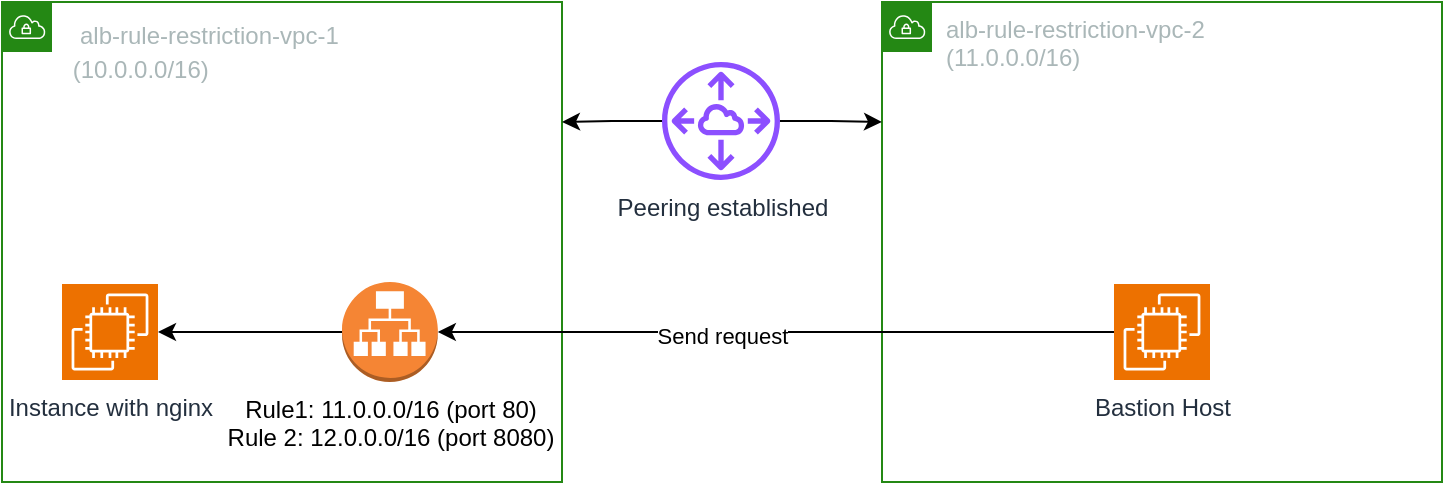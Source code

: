 <mxfile version="21.7.4" type="device">
  <diagram name="Page-1" id="dWqWt7GZoictayHN5xkV">
    <mxGraphModel dx="1047" dy="797" grid="1" gridSize="10" guides="1" tooltips="1" connect="1" arrows="1" fold="1" page="1" pageScale="1" pageWidth="1169" pageHeight="827" math="0" shadow="0">
      <root>
        <mxCell id="0" />
        <mxCell id="1" parent="0" />
        <mxCell id="eAJhPJWCYxwFFsCCJHNh-1" value="&lt;span&gt;&lt;/span&gt;&lt;span&gt;&lt;/span&gt;&lt;table aria-labelledby=&quot;heading65-1700454550009-3639&quot; aria-rowcount=&quot;-1&quot; role=&quot;table&quot; class=&quot;awsui_table_wih1l_51dxw_144 awsui_table-layout-fixed_wih1l_51dxw_150&quot;&gt;&lt;tbody&gt;&lt;tr data-selection-item=&quot;item&quot; class=&quot;awsui_row_wih1l_51dxw_301 awsui_row-selected_wih1l_51dxw_302&quot;&gt;&lt;td class=&quot;awsui_selection-control_wih1l_51dxw_221 awsui_body-cell_c6tup_t94xq_93 awsui_body-cell-last-row_c6tup_t94xq_148 awsui_body-cell-selected_c6tup_t94xq_148 awsui_has-selection_c6tup_t94xq_139&quot;&gt;&lt;br&gt;&lt;/td&gt;&lt;td class=&quot;awsui_body-cell_c6tup_t94xq_93 awsui_body-cell-last-row_c6tup_t94xq_148 awsui_body-cell-selected_c6tup_t94xq_148&quot;&gt;&lt;span style=&quot;display: flex;&quot;&gt;&lt;span style=&quot;overflow: hidden; text-overflow: ellipsis;&quot; class=&quot;&quot; tabindex=&quot;0&quot;&gt;alb-rule-restriction-vpc-1&lt;/span&gt;&lt;/span&gt;&lt;/td&gt;&lt;/tr&gt;&lt;/tbody&gt;&lt;/table&gt;&amp;nbsp;(10.0.0.0/16)" style="points=[[0,0],[0.25,0],[0.5,0],[0.75,0],[1,0],[1,0.25],[1,0.5],[1,0.75],[1,1],[0.75,1],[0.5,1],[0.25,1],[0,1],[0,0.75],[0,0.5],[0,0.25]];outlineConnect=0;gradientColor=none;html=1;whiteSpace=wrap;fontSize=12;fontStyle=0;container=1;pointerEvents=0;collapsible=0;recursiveResize=0;shape=mxgraph.aws4.group;grIcon=mxgraph.aws4.group_vpc;strokeColor=#248814;fillColor=none;verticalAlign=top;align=left;spacingLeft=30;fontColor=#AAB7B8;dashed=0;" vertex="1" parent="1">
          <mxGeometry x="120" y="240" width="280" height="240" as="geometry" />
        </mxCell>
        <mxCell id="eAJhPJWCYxwFFsCCJHNh-8" style="edgeStyle=orthogonalEdgeStyle;rounded=0;orthogonalLoop=1;jettySize=auto;html=1;" edge="1" parent="eAJhPJWCYxwFFsCCJHNh-1" source="eAJhPJWCYxwFFsCCJHNh-6" target="eAJhPJWCYxwFFsCCJHNh-7">
          <mxGeometry relative="1" as="geometry" />
        </mxCell>
        <mxCell id="eAJhPJWCYxwFFsCCJHNh-6" value="&lt;div&gt;Rule1: 11.0.0.0/16 (port 80)&lt;/div&gt;&lt;div&gt;Rule 2: 12.0.0.0/16 (port 8080)&lt;br&gt;&lt;/div&gt;" style="outlineConnect=0;dashed=0;verticalLabelPosition=bottom;verticalAlign=top;align=center;html=1;shape=mxgraph.aws3.application_load_balancer;fillColor=#F58534;gradientColor=none;" vertex="1" parent="eAJhPJWCYxwFFsCCJHNh-1">
          <mxGeometry x="170" y="140" width="47.92" height="50" as="geometry" />
        </mxCell>
        <mxCell id="eAJhPJWCYxwFFsCCJHNh-7" value="Instance with nginx" style="sketch=0;points=[[0,0,0],[0.25,0,0],[0.5,0,0],[0.75,0,0],[1,0,0],[0,1,0],[0.25,1,0],[0.5,1,0],[0.75,1,0],[1,1,0],[0,0.25,0],[0,0.5,0],[0,0.75,0],[1,0.25,0],[1,0.5,0],[1,0.75,0]];outlineConnect=0;fontColor=#232F3E;fillColor=#ED7100;strokeColor=#ffffff;dashed=0;verticalLabelPosition=bottom;verticalAlign=top;align=center;html=1;fontSize=12;fontStyle=0;aspect=fixed;shape=mxgraph.aws4.resourceIcon;resIcon=mxgraph.aws4.ec2;" vertex="1" parent="eAJhPJWCYxwFFsCCJHNh-1">
          <mxGeometry x="30" y="141" width="48" height="48" as="geometry" />
        </mxCell>
        <mxCell id="eAJhPJWCYxwFFsCCJHNh-2" value="&lt;div&gt;alb-rule-restriction-vpc-2&lt;/div&gt;&lt;div&gt;(11.0.0.0/16)&lt;/div&gt;" style="points=[[0,0],[0.25,0],[0.5,0],[0.75,0],[1,0],[1,0.25],[1,0.5],[1,0.75],[1,1],[0.75,1],[0.5,1],[0.25,1],[0,1],[0,0.75],[0,0.5],[0,0.25]];outlineConnect=0;gradientColor=none;html=1;whiteSpace=wrap;fontSize=12;fontStyle=0;container=1;pointerEvents=0;collapsible=0;recursiveResize=0;shape=mxgraph.aws4.group;grIcon=mxgraph.aws4.group_vpc;strokeColor=#248814;fillColor=none;verticalAlign=top;align=left;spacingLeft=30;fontColor=#AAB7B8;dashed=0;" vertex="1" parent="1">
          <mxGeometry x="560" y="240" width="280" height="240" as="geometry" />
        </mxCell>
        <mxCell id="eAJhPJWCYxwFFsCCJHNh-9" value="Bastion Host" style="sketch=0;points=[[0,0,0],[0.25,0,0],[0.5,0,0],[0.75,0,0],[1,0,0],[0,1,0],[0.25,1,0],[0.5,1,0],[0.75,1,0],[1,1,0],[0,0.25,0],[0,0.5,0],[0,0.75,0],[1,0.25,0],[1,0.5,0],[1,0.75,0]];outlineConnect=0;fontColor=#232F3E;fillColor=#ED7100;strokeColor=#ffffff;dashed=0;verticalLabelPosition=bottom;verticalAlign=top;align=center;html=1;fontSize=12;fontStyle=0;aspect=fixed;shape=mxgraph.aws4.resourceIcon;resIcon=mxgraph.aws4.ec2;" vertex="1" parent="eAJhPJWCYxwFFsCCJHNh-2">
          <mxGeometry x="116" y="141" width="48" height="48" as="geometry" />
        </mxCell>
        <mxCell id="eAJhPJWCYxwFFsCCJHNh-4" style="edgeStyle=orthogonalEdgeStyle;rounded=0;orthogonalLoop=1;jettySize=auto;html=1;entryX=1;entryY=0.25;entryDx=0;entryDy=0;" edge="1" parent="1" source="eAJhPJWCYxwFFsCCJHNh-3" target="eAJhPJWCYxwFFsCCJHNh-1">
          <mxGeometry relative="1" as="geometry" />
        </mxCell>
        <mxCell id="eAJhPJWCYxwFFsCCJHNh-5" style="edgeStyle=orthogonalEdgeStyle;rounded=0;orthogonalLoop=1;jettySize=auto;html=1;entryX=0;entryY=0.25;entryDx=0;entryDy=0;" edge="1" parent="1" source="eAJhPJWCYxwFFsCCJHNh-3" target="eAJhPJWCYxwFFsCCJHNh-2">
          <mxGeometry relative="1" as="geometry" />
        </mxCell>
        <mxCell id="eAJhPJWCYxwFFsCCJHNh-3" value="Peering established" style="sketch=0;outlineConnect=0;fontColor=#232F3E;gradientColor=none;fillColor=#8C4FFF;strokeColor=none;dashed=0;verticalLabelPosition=bottom;verticalAlign=top;align=center;html=1;fontSize=12;fontStyle=0;aspect=fixed;pointerEvents=1;shape=mxgraph.aws4.peering;" vertex="1" parent="1">
          <mxGeometry x="450" y="270" width="59" height="59" as="geometry" />
        </mxCell>
        <mxCell id="eAJhPJWCYxwFFsCCJHNh-10" style="edgeStyle=orthogonalEdgeStyle;rounded=0;orthogonalLoop=1;jettySize=auto;html=1;" edge="1" parent="1" source="eAJhPJWCYxwFFsCCJHNh-9" target="eAJhPJWCYxwFFsCCJHNh-6">
          <mxGeometry relative="1" as="geometry" />
        </mxCell>
        <mxCell id="eAJhPJWCYxwFFsCCJHNh-12" value="Send request" style="edgeLabel;html=1;align=center;verticalAlign=middle;resizable=0;points=[];" vertex="1" connectable="0" parent="eAJhPJWCYxwFFsCCJHNh-10">
          <mxGeometry x="0.16" y="2" relative="1" as="geometry">
            <mxPoint as="offset" />
          </mxGeometry>
        </mxCell>
      </root>
    </mxGraphModel>
  </diagram>
</mxfile>
